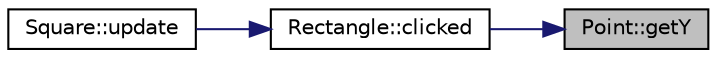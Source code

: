 digraph "Point::getY"
{
 // LATEX_PDF_SIZE
  bgcolor="transparent";
  edge [fontname="Helvetica",fontsize="10",labelfontname="Helvetica",labelfontsize="10"];
  node [fontname="Helvetica",fontsize="10",shape=record];
  rankdir="RL";
  Node1 [label="Point::getY",height=0.2,width=0.4,color="black", fillcolor="grey75", style="filled", fontcolor="black",tooltip=" "];
  Node1 -> Node2 [dir="back",color="midnightblue",fontsize="10",style="solid",fontname="Helvetica"];
  Node2 [label="Rectangle::clicked",height=0.2,width=0.4,color="black",URL="$de/d00/classRectangle.html#a0027f561c0ca4dfd6180ee3395532264",tooltip=" "];
  Node2 -> Node3 [dir="back",color="midnightblue",fontsize="10",style="solid",fontname="Helvetica"];
  Node3 [label="Square::update",height=0.2,width=0.4,color="black",URL="$d3/d72/classSquare.html#a17f107957f3d5f6a74eff26d46280dcb",tooltip=" "];
}
